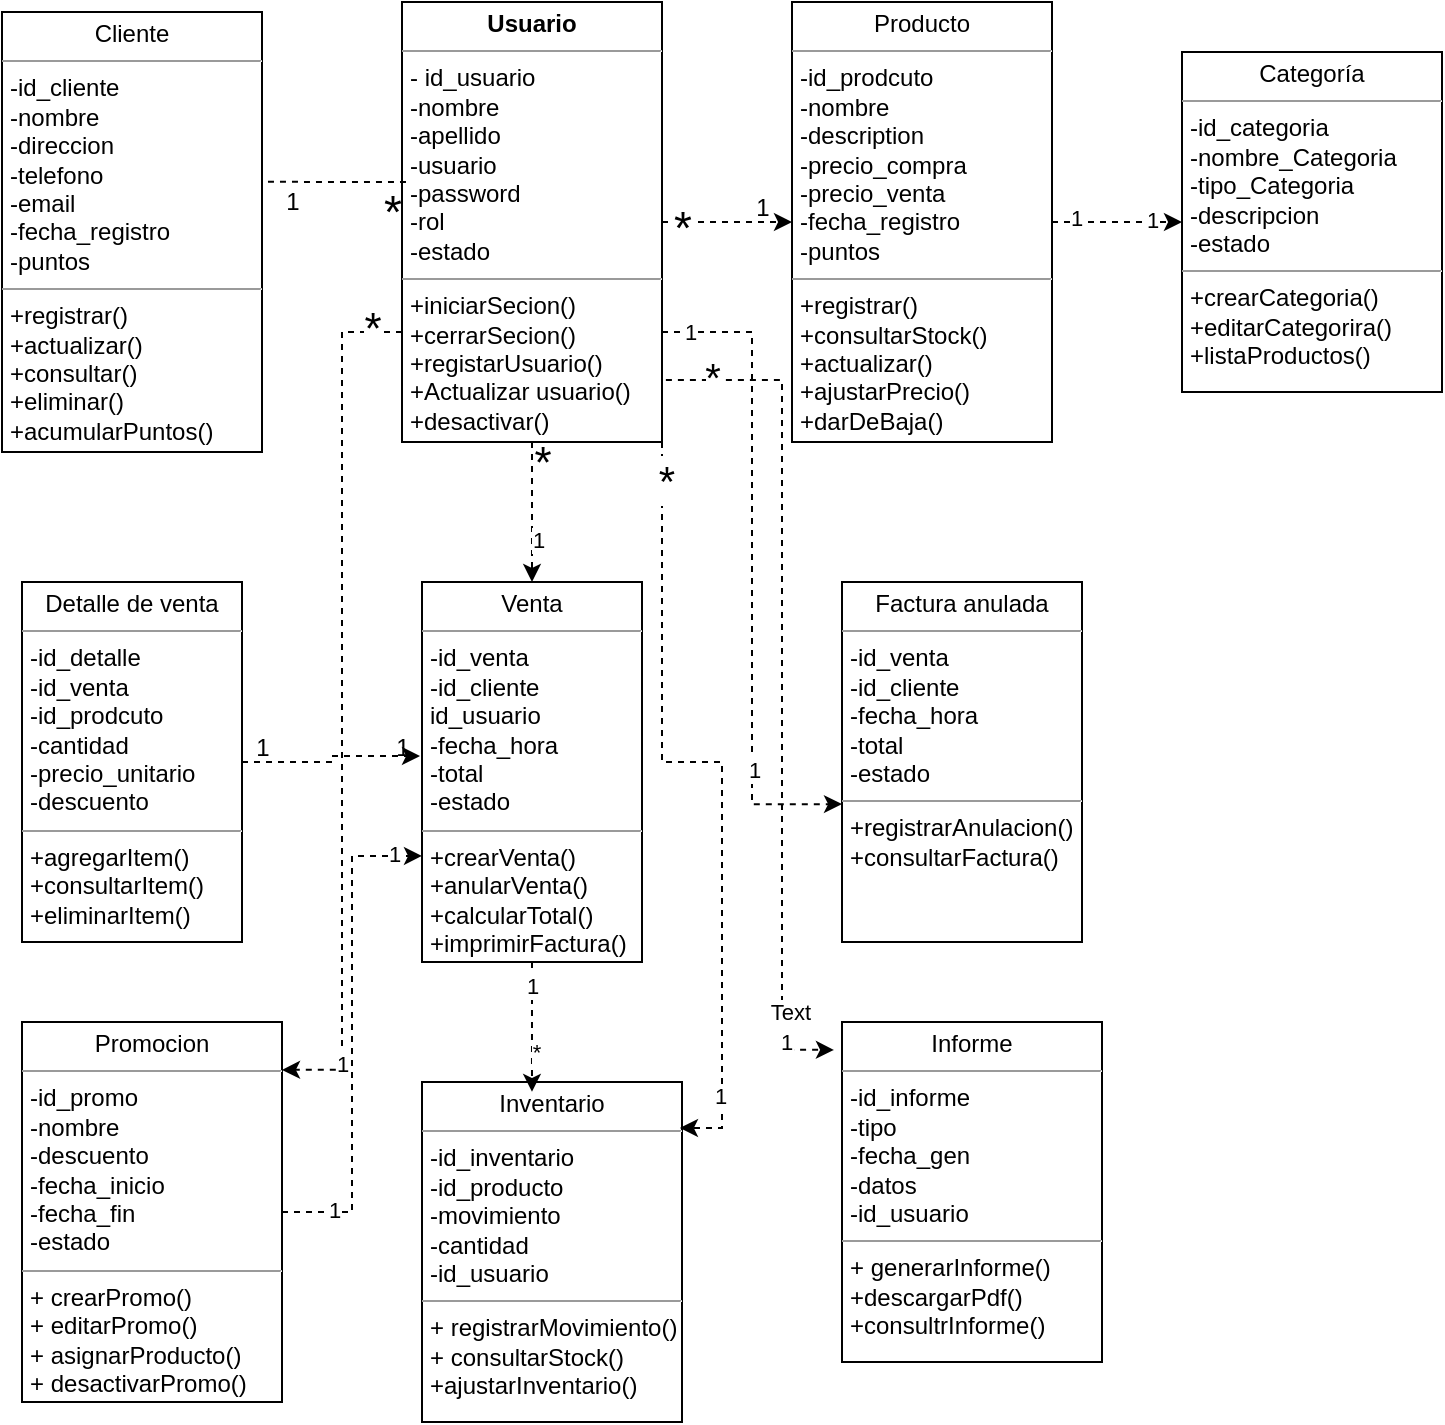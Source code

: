 <mxfile version="26.2.13">
  <diagram name="Page-1" id="c4acf3e9-155e-7222-9cf6-157b1a14988f">
    <mxGraphModel dx="874" dy="465" grid="1" gridSize="10" guides="1" tooltips="1" connect="1" arrows="1" fold="1" page="1" pageScale="1" pageWidth="850" pageHeight="1100" background="none" math="0" shadow="0">
      <root>
        <mxCell id="0" />
        <mxCell id="1" parent="0" />
        <mxCell id="5d2195bd80daf111-12" value="&lt;p style=&quot;margin:0px;margin-top:4px;text-align:center;&quot;&gt;Promocion&lt;/p&gt;&lt;hr size=&quot;1&quot;&gt;&lt;p style=&quot;margin:0px;margin-left:4px;&quot;&gt;-id_promo&lt;/p&gt;&lt;p style=&quot;margin:0px;margin-left:4px;&quot;&gt;-nombre&lt;/p&gt;&lt;p style=&quot;margin:0px;margin-left:4px;&quot;&gt;-descuento&lt;/p&gt;&lt;p style=&quot;margin:0px;margin-left:4px;&quot;&gt;-fecha_inicio&lt;/p&gt;&lt;p style=&quot;margin:0px;margin-left:4px;&quot;&gt;-fecha_fin&lt;/p&gt;&lt;p style=&quot;margin:0px;margin-left:4px;&quot;&gt;-estado&lt;/p&gt;&lt;hr size=&quot;1&quot;&gt;&lt;p style=&quot;margin:0px;margin-left:4px;&quot;&gt;+ crearPromo()&lt;/p&gt;&lt;p style=&quot;margin:0px;margin-left:4px;&quot;&gt;+ editarPromo()&lt;/p&gt;&lt;p style=&quot;margin:0px;margin-left:4px;&quot;&gt;+ asignarProducto()&lt;/p&gt;&lt;p style=&quot;margin:0px;margin-left:4px;&quot;&gt;+ desactivarPromo()&lt;/p&gt;" style="verticalAlign=top;align=left;overflow=fill;fontSize=12;fontFamily=Helvetica;html=1;rounded=0;shadow=0;comic=0;labelBackgroundColor=none;strokeWidth=1" parent="1" vertex="1">
          <mxGeometry x="90" y="550" width="130" height="190" as="geometry" />
        </mxCell>
        <mxCell id="qse9XFh510241VXXL6U8-21" style="edgeStyle=orthogonalEdgeStyle;rounded=0;orthogonalLoop=1;jettySize=auto;html=1;entryX=0;entryY=0.5;entryDx=0;entryDy=0;dashed=1;" edge="1" parent="1" source="5d2195bd80daf111-18" target="qse9XFh510241VXXL6U8-1">
          <mxGeometry relative="1" as="geometry" />
        </mxCell>
        <mxCell id="qse9XFh510241VXXL6U8-22" value="*" style="edgeLabel;html=1;align=center;verticalAlign=middle;resizable=0;points=[];fontSize=23;" vertex="1" connectable="0" parent="qse9XFh510241VXXL6U8-21">
          <mxGeometry x="-0.7" relative="1" as="geometry">
            <mxPoint y="3" as="offset" />
          </mxGeometry>
        </mxCell>
        <mxCell id="qse9XFh510241VXXL6U8-28" style="edgeStyle=orthogonalEdgeStyle;rounded=0;orthogonalLoop=1;jettySize=auto;html=1;entryX=0.5;entryY=0;entryDx=0;entryDy=0;dashed=1;" edge="1" parent="1" source="5d2195bd80daf111-18" target="5d2195bd80daf111-20">
          <mxGeometry relative="1" as="geometry" />
        </mxCell>
        <mxCell id="qse9XFh510241VXXL6U8-29" value="&lt;font style=&quot;font-size: 22px;&quot;&gt;*&lt;/font&gt;" style="edgeLabel;html=1;align=center;verticalAlign=middle;resizable=0;points=[];" vertex="1" connectable="0" parent="qse9XFh510241VXXL6U8-28">
          <mxGeometry x="-0.686" y="1" relative="1" as="geometry">
            <mxPoint x="4" as="offset" />
          </mxGeometry>
        </mxCell>
        <mxCell id="qse9XFh510241VXXL6U8-30" value="1" style="edgeLabel;html=1;align=center;verticalAlign=middle;resizable=0;points=[];" vertex="1" connectable="0" parent="qse9XFh510241VXXL6U8-28">
          <mxGeometry x="0.4" y="3" relative="1" as="geometry">
            <mxPoint as="offset" />
          </mxGeometry>
        </mxCell>
        <mxCell id="qse9XFh510241VXXL6U8-36" style="edgeStyle=orthogonalEdgeStyle;rounded=0;orthogonalLoop=1;jettySize=auto;html=1;exitX=1;exitY=0.75;exitDx=0;exitDy=0;entryX=0;entryY=0.617;entryDx=0;entryDy=0;entryPerimeter=0;dashed=1;" edge="1" parent="1" source="5d2195bd80daf111-18" target="qse9XFh510241VXXL6U8-5">
          <mxGeometry relative="1" as="geometry">
            <mxPoint x="490" y="440" as="targetPoint" />
          </mxGeometry>
        </mxCell>
        <mxCell id="qse9XFh510241VXXL6U8-37" value="1" style="edgeLabel;html=1;align=center;verticalAlign=middle;resizable=0;points=[];" vertex="1" connectable="0" parent="qse9XFh510241VXXL6U8-36">
          <mxGeometry x="-0.914" relative="1" as="geometry">
            <mxPoint as="offset" />
          </mxGeometry>
        </mxCell>
        <mxCell id="qse9XFh510241VXXL6U8-38" value="1" style="edgeLabel;html=1;align=center;verticalAlign=middle;resizable=0;points=[];" vertex="1" connectable="0" parent="qse9XFh510241VXXL6U8-36">
          <mxGeometry x="0.619" y="1" relative="1" as="geometry">
            <mxPoint as="offset" />
          </mxGeometry>
        </mxCell>
        <mxCell id="5d2195bd80daf111-18" value="&lt;p style=&quot;margin:0px;margin-top:4px;text-align:center;&quot;&gt;&lt;b&gt;Usuario&lt;/b&gt;&lt;/p&gt;&lt;hr size=&quot;1&quot;&gt;&lt;p style=&quot;margin:0px;margin-left:4px;&quot;&gt;- id_usuario&lt;/p&gt;&lt;p style=&quot;margin:0px;margin-left:4px;&quot;&gt;-nombre&lt;/p&gt;&lt;p style=&quot;margin:0px;margin-left:4px;&quot;&gt;-apellido&amp;nbsp;&lt;/p&gt;&lt;p style=&quot;margin:0px;margin-left:4px;&quot;&gt;-usuario&lt;/p&gt;&lt;p style=&quot;margin:0px;margin-left:4px;&quot;&gt;-password&lt;/p&gt;&lt;p style=&quot;margin:0px;margin-left:4px;&quot;&gt;-rol&lt;/p&gt;&lt;p style=&quot;margin:0px;margin-left:4px;&quot;&gt;-estado&lt;/p&gt;&lt;hr size=&quot;1&quot;&gt;&lt;p style=&quot;margin:0px;margin-left:4px;&quot;&gt;+iniciarSecion()&lt;/p&gt;&lt;p style=&quot;margin:0px;margin-left:4px;&quot;&gt;+cerrarSecion()&lt;/p&gt;&lt;p style=&quot;margin:0px;margin-left:4px;&quot;&gt;+registarUsuario()&lt;/p&gt;&lt;p style=&quot;margin:0px;margin-left:4px;&quot;&gt;+Actualizar usuario()&lt;/p&gt;&lt;p style=&quot;margin:0px;margin-left:4px;&quot;&gt;+desactivar()&lt;/p&gt;" style="verticalAlign=top;align=left;overflow=fill;fontSize=12;fontFamily=Helvetica;html=1;rounded=0;shadow=0;comic=0;labelBackgroundColor=none;strokeWidth=1" parent="1" vertex="1">
          <mxGeometry x="280" y="40" width="130" height="220" as="geometry" />
        </mxCell>
        <mxCell id="5d2195bd80daf111-19" value="&lt;p style=&quot;margin:0px;margin-top:4px;text-align:center;&quot;&gt;Cliente&lt;/p&gt;&lt;hr size=&quot;1&quot;&gt;&lt;p style=&quot;margin:0px;margin-left:4px;&quot;&gt;-id_cliente&lt;/p&gt;&lt;p style=&quot;margin:0px;margin-left:4px;&quot;&gt;-nombre&lt;/p&gt;&lt;p style=&quot;margin:0px;margin-left:4px;&quot;&gt;-direccion&lt;/p&gt;&lt;p style=&quot;margin:0px;margin-left:4px;&quot;&gt;-telefono&lt;/p&gt;&lt;p style=&quot;margin:0px;margin-left:4px;&quot;&gt;-email&lt;/p&gt;&lt;p style=&quot;margin:0px;margin-left:4px;&quot;&gt;-fecha_registro&lt;/p&gt;&lt;p style=&quot;margin:0px;margin-left:4px;&quot;&gt;-puntos&lt;/p&gt;&lt;hr size=&quot;1&quot;&gt;&lt;p style=&quot;margin:0px;margin-left:4px;&quot;&gt;+registrar()&lt;/p&gt;&lt;p style=&quot;margin:0px;margin-left:4px;&quot;&gt;+actualizar()&lt;/p&gt;&lt;p style=&quot;margin:0px;margin-left:4px;&quot;&gt;+consultar()&lt;/p&gt;&lt;p style=&quot;margin:0px;margin-left:4px;&quot;&gt;+eliminar()&lt;/p&gt;&lt;p style=&quot;margin:0px;margin-left:4px;&quot;&gt;+acumularPuntos()&lt;/p&gt;" style="verticalAlign=top;align=left;overflow=fill;fontSize=12;fontFamily=Helvetica;html=1;rounded=0;shadow=0;comic=0;labelBackgroundColor=none;strokeWidth=1" parent="1" vertex="1">
          <mxGeometry x="80" y="45" width="130" height="220" as="geometry" />
        </mxCell>
        <mxCell id="5d2195bd80daf111-20" value="&lt;p style=&quot;margin:0px;margin-top:4px;text-align:center;&quot;&gt;Venta&lt;/p&gt;&lt;hr size=&quot;1&quot;&gt;&lt;p style=&quot;margin:0px;margin-left:4px;&quot;&gt;-id_venta&lt;/p&gt;&lt;p style=&quot;margin:0px;margin-left:4px;&quot;&gt;-id_cliente&lt;/p&gt;&lt;p style=&quot;margin:0px;margin-left:4px;&quot;&gt;id_usuario&lt;/p&gt;&lt;p style=&quot;margin:0px;margin-left:4px;&quot;&gt;-fecha_hora&lt;/p&gt;&lt;p style=&quot;margin:0px;margin-left:4px;&quot;&gt;-total&lt;/p&gt;&lt;p style=&quot;margin:0px;margin-left:4px;&quot;&gt;-estado&lt;/p&gt;&lt;hr size=&quot;1&quot;&gt;&lt;p style=&quot;margin:0px;margin-left:4px;&quot;&gt;+crearVenta()&lt;/p&gt;&lt;p style=&quot;margin:0px;margin-left:4px;&quot;&gt;+anularVenta()&lt;/p&gt;&lt;p style=&quot;margin:0px;margin-left:4px;&quot;&gt;+calcularTotal()&lt;/p&gt;&lt;p style=&quot;margin:0px;margin-left:4px;&quot;&gt;+imprimirFactura()&lt;/p&gt;" style="verticalAlign=top;align=left;overflow=fill;fontSize=12;fontFamily=Helvetica;html=1;rounded=0;shadow=0;comic=0;labelBackgroundColor=none;strokeWidth=1" parent="1" vertex="1">
          <mxGeometry x="290" y="330" width="110" height="190" as="geometry" />
        </mxCell>
        <mxCell id="qse9XFh510241VXXL6U8-24" value="" style="edgeStyle=orthogonalEdgeStyle;rounded=0;orthogonalLoop=1;jettySize=auto;html=1;dashed=1;" edge="1" parent="1" source="qse9XFh510241VXXL6U8-1" target="qse9XFh510241VXXL6U8-3">
          <mxGeometry relative="1" as="geometry" />
        </mxCell>
        <mxCell id="qse9XFh510241VXXL6U8-26" value="1" style="edgeLabel;html=1;align=center;verticalAlign=middle;resizable=0;points=[];" vertex="1" connectable="0" parent="qse9XFh510241VXXL6U8-24">
          <mxGeometry x="-0.633" y="2" relative="1" as="geometry">
            <mxPoint as="offset" />
          </mxGeometry>
        </mxCell>
        <mxCell id="qse9XFh510241VXXL6U8-27" value="1" style="edgeLabel;html=1;align=center;verticalAlign=middle;resizable=0;points=[];" vertex="1" connectable="0" parent="qse9XFh510241VXXL6U8-24">
          <mxGeometry x="0.533" y="1" relative="1" as="geometry">
            <mxPoint as="offset" />
          </mxGeometry>
        </mxCell>
        <mxCell id="qse9XFh510241VXXL6U8-1" value="&lt;p style=&quot;margin:0px;margin-top:4px;text-align:center;&quot;&gt;Producto&lt;/p&gt;&lt;hr size=&quot;1&quot;&gt;&lt;p style=&quot;margin:0px;margin-left:4px;&quot;&gt;-id_prodcuto&lt;/p&gt;&lt;p style=&quot;margin:0px;margin-left:4px;&quot;&gt;-nombre&lt;/p&gt;&lt;p style=&quot;margin:0px;margin-left:4px;&quot;&gt;-description&lt;/p&gt;&lt;p style=&quot;margin:0px;margin-left:4px;&quot;&gt;-precio_compra&lt;/p&gt;&lt;p style=&quot;margin:0px;margin-left:4px;&quot;&gt;-precio_venta&lt;/p&gt;&lt;p style=&quot;margin:0px;margin-left:4px;&quot;&gt;-fecha_registro&lt;/p&gt;&lt;p style=&quot;margin:0px;margin-left:4px;&quot;&gt;-puntos&lt;/p&gt;&lt;hr size=&quot;1&quot;&gt;&lt;p style=&quot;margin:0px;margin-left:4px;&quot;&gt;+registrar()&lt;/p&gt;&lt;p style=&quot;margin:0px;margin-left:4px;&quot;&gt;+consultarStock()&lt;/p&gt;&lt;p style=&quot;margin:0px;margin-left:4px;&quot;&gt;+actualizar()&lt;/p&gt;&lt;p style=&quot;margin:0px;margin-left:4px;&quot;&gt;+ajustarPrecio()&lt;/p&gt;&lt;p style=&quot;margin:0px;margin-left:4px;&quot;&gt;+darDeBaja()&lt;/p&gt;&lt;p style=&quot;margin:0px;margin-left:4px;&quot;&gt;&lt;br&gt;&lt;/p&gt;" style="verticalAlign=top;align=left;overflow=fill;fontSize=12;fontFamily=Helvetica;html=1;rounded=0;shadow=0;comic=0;labelBackgroundColor=none;strokeWidth=1" vertex="1" parent="1">
          <mxGeometry x="475" y="40" width="130" height="220" as="geometry" />
        </mxCell>
        <mxCell id="qse9XFh510241VXXL6U8-3" value="&lt;p style=&quot;margin:0px;margin-top:4px;text-align:center;&quot;&gt;Categoría&lt;/p&gt;&lt;hr size=&quot;1&quot;&gt;&lt;p style=&quot;margin:0px;margin-left:4px;&quot;&gt;-id_categoria&lt;br&gt;&lt;/p&gt;&lt;p style=&quot;margin:0px;margin-left:4px;&quot;&gt;-nombre_Categoria&lt;/p&gt;&lt;p style=&quot;margin:0px;margin-left:4px;&quot;&gt;-tipo_Categoria&lt;/p&gt;&lt;p style=&quot;margin:0px;margin-left:4px;&quot;&gt;-descripcion&lt;/p&gt;&lt;p style=&quot;margin:0px;margin-left:4px;&quot;&gt;-estado&lt;/p&gt;&lt;hr size=&quot;1&quot;&gt;&lt;p style=&quot;margin:0px;margin-left:4px;&quot;&gt;+crearCategoria()&lt;/p&gt;&lt;p style=&quot;margin:0px;margin-left:4px;&quot;&gt;+editarCategorira()&lt;/p&gt;&lt;p style=&quot;margin:0px;margin-left:4px;&quot;&gt;+listaProductos()&lt;/p&gt;" style="verticalAlign=top;align=left;overflow=fill;fontSize=12;fontFamily=Helvetica;html=1;rounded=0;shadow=0;comic=0;labelBackgroundColor=none;strokeWidth=1;" vertex="1" parent="1">
          <mxGeometry x="670" y="65" width="130" height="170" as="geometry" />
        </mxCell>
        <mxCell id="qse9XFh510241VXXL6U8-4" value="&lt;p style=&quot;margin:0px;margin-top:4px;text-align:center;&quot;&gt;Detalle de venta&lt;/p&gt;&lt;hr size=&quot;1&quot;&gt;&lt;p style=&quot;margin:0px;margin-left:4px;&quot;&gt;-id_detalle&lt;/p&gt;&lt;p style=&quot;margin:0px;margin-left:4px;&quot;&gt;-id_venta&lt;/p&gt;&lt;p style=&quot;margin:0px;margin-left:4px;&quot;&gt;-id_prodcuto&lt;/p&gt;&lt;p style=&quot;margin:0px;margin-left:4px;&quot;&gt;-cantidad&lt;/p&gt;&lt;p style=&quot;margin:0px;margin-left:4px;&quot;&gt;-precio_unitario&lt;/p&gt;&lt;p style=&quot;margin:0px;margin-left:4px;&quot;&gt;-descuento&lt;/p&gt;&lt;hr size=&quot;1&quot;&gt;&lt;p style=&quot;margin:0px;margin-left:4px;&quot;&gt;+agregarItem()&lt;/p&gt;&lt;p style=&quot;margin:0px;margin-left:4px;&quot;&gt;+consultarItem()&lt;/p&gt;&lt;p style=&quot;margin:0px;margin-left:4px;&quot;&gt;+eliminarItem()&lt;/p&gt;" style="verticalAlign=top;align=left;overflow=fill;fontSize=12;fontFamily=Helvetica;html=1;rounded=0;shadow=0;comic=0;labelBackgroundColor=none;strokeWidth=1;movable=1;resizable=1;rotatable=1;deletable=1;editable=1;locked=0;connectable=1;" vertex="1" parent="1">
          <mxGeometry x="90" y="330" width="110" height="180" as="geometry" />
        </mxCell>
        <mxCell id="qse9XFh510241VXXL6U8-5" value="&lt;p style=&quot;margin:0px;margin-top:4px;text-align:center;&quot;&gt;Factura anulada&lt;/p&gt;&lt;hr size=&quot;1&quot;&gt;&lt;p style=&quot;margin:0px;margin-left:4px;&quot;&gt;-id_venta&lt;/p&gt;&lt;p style=&quot;margin:0px;margin-left:4px;&quot;&gt;-id_cliente&lt;/p&gt;&lt;p style=&quot;margin:0px;margin-left:4px;&quot;&gt;-fecha_hora&lt;/p&gt;&lt;p style=&quot;margin:0px;margin-left:4px;&quot;&gt;-total&lt;/p&gt;&lt;p style=&quot;margin:0px;margin-left:4px;&quot;&gt;-estado&lt;/p&gt;&lt;hr size=&quot;1&quot;&gt;&lt;p style=&quot;margin:0px;margin-left:4px;&quot;&gt;+registrarAnulacion()&lt;/p&gt;&lt;p style=&quot;margin:0px;margin-left:4px;&quot;&gt;+consultarFactura()&lt;/p&gt;" style="verticalAlign=top;align=left;overflow=fill;fontSize=12;fontFamily=Helvetica;html=1;rounded=0;shadow=0;comic=0;labelBackgroundColor=none;strokeWidth=1;movable=1;resizable=1;rotatable=1;deletable=1;editable=1;locked=0;connectable=1;" vertex="1" parent="1">
          <mxGeometry x="500" y="330" width="120" height="180" as="geometry" />
        </mxCell>
        <mxCell id="qse9XFh510241VXXL6U8-6" value="&lt;p style=&quot;margin:0px;margin-top:4px;text-align:center;&quot;&gt;Informe&lt;/p&gt;&lt;hr size=&quot;1&quot;&gt;&lt;p style=&quot;margin:0px;margin-left:4px;&quot;&gt;-id_informe&lt;/p&gt;&lt;p style=&quot;margin:0px;margin-left:4px;&quot;&gt;-tipo&lt;/p&gt;&lt;p style=&quot;margin:0px;margin-left:4px;&quot;&gt;-fecha_gen&lt;/p&gt;&lt;p style=&quot;margin:0px;margin-left:4px;&quot;&gt;-datos&lt;/p&gt;&lt;p style=&quot;margin:0px;margin-left:4px;&quot;&gt;-id_usuario&lt;/p&gt;&lt;hr size=&quot;1&quot;&gt;&lt;p style=&quot;margin:0px;margin-left:4px;&quot;&gt;+ generarInforme()&lt;br&gt;&lt;/p&gt;&lt;p style=&quot;margin:0px;margin-left:4px;&quot;&gt;+descargarPdf()&lt;/p&gt;&lt;p style=&quot;margin:0px;margin-left:4px;&quot;&gt;+consultrInforme()&lt;/p&gt;" style="verticalAlign=top;align=left;overflow=fill;fontSize=12;fontFamily=Helvetica;html=1;rounded=0;shadow=0;comic=0;labelBackgroundColor=none;strokeWidth=1" vertex="1" parent="1">
          <mxGeometry x="500" y="550" width="130" height="170" as="geometry" />
        </mxCell>
        <mxCell id="qse9XFh510241VXXL6U8-7" value="&lt;p style=&quot;margin:0px;margin-top:4px;text-align:center;&quot;&gt;Inventario&lt;/p&gt;&lt;hr size=&quot;1&quot;&gt;&lt;p style=&quot;margin:0px;margin-left:4px;&quot;&gt;-id_inventario&lt;br&gt;&lt;/p&gt;&lt;p style=&quot;margin:0px;margin-left:4px;&quot;&gt;-id_producto&lt;/p&gt;&lt;p style=&quot;margin:0px;margin-left:4px;&quot;&gt;-movimiento&lt;/p&gt;&lt;p style=&quot;margin:0px;margin-left:4px;&quot;&gt;-cantidad&lt;/p&gt;&lt;p style=&quot;margin:0px;margin-left:4px;&quot;&gt;-id_usuario&lt;/p&gt;&lt;hr size=&quot;1&quot;&gt;&lt;p style=&quot;margin:0px;margin-left:4px;&quot;&gt;+ registrarMovimiento()&lt;/p&gt;&lt;p style=&quot;margin:0px;margin-left:4px;&quot;&gt;+ consultarStock()&lt;/p&gt;&lt;p style=&quot;margin:0px;margin-left:4px;&quot;&gt;+ajustarInventario()&lt;/p&gt;" style="verticalAlign=top;align=left;overflow=fill;fontSize=12;fontFamily=Helvetica;html=1;rounded=0;shadow=0;comic=0;labelBackgroundColor=none;strokeWidth=1" vertex="1" parent="1">
          <mxGeometry x="290" y="580" width="130" height="170" as="geometry" />
        </mxCell>
        <mxCell id="qse9XFh510241VXXL6U8-15" value="" style="endArrow=none;dashed=1;html=1;rounded=0;exitX=1.023;exitY=0.386;exitDx=0;exitDy=0;exitPerimeter=0;entryX=0.733;entryY=0.125;entryDx=0;entryDy=0;entryPerimeter=0;" edge="1" parent="1" source="5d2195bd80daf111-19" target="qse9XFh510241VXXL6U8-16">
          <mxGeometry width="50" height="50" relative="1" as="geometry">
            <mxPoint x="330" y="180" as="sourcePoint" />
            <mxPoint x="290" y="130" as="targetPoint" />
          </mxGeometry>
        </mxCell>
        <mxCell id="qse9XFh510241VXXL6U8-16" value="*" style="text;html=1;align=center;verticalAlign=middle;resizable=0;points=[];autosize=1;strokeColor=none;fillColor=none;fontSize=23;" vertex="1" parent="1">
          <mxGeometry x="260" y="125" width="30" height="40" as="geometry" />
        </mxCell>
        <mxCell id="qse9XFh510241VXXL6U8-17" value="1" style="text;html=1;align=center;verticalAlign=middle;resizable=0;points=[];autosize=1;strokeColor=none;fillColor=none;" vertex="1" parent="1">
          <mxGeometry x="210" y="125" width="30" height="30" as="geometry" />
        </mxCell>
        <mxCell id="qse9XFh510241VXXL6U8-23" value="1" style="text;html=1;align=center;verticalAlign=middle;resizable=0;points=[];autosize=1;strokeColor=none;fillColor=none;" vertex="1" parent="1">
          <mxGeometry x="445" y="128" width="30" height="30" as="geometry" />
        </mxCell>
        <mxCell id="qse9XFh510241VXXL6U8-31" style="edgeStyle=orthogonalEdgeStyle;rounded=0;orthogonalLoop=1;jettySize=auto;html=1;entryX=-0.009;entryY=0.458;entryDx=0;entryDy=0;entryPerimeter=0;dashed=1;" edge="1" parent="1" source="qse9XFh510241VXXL6U8-4" target="5d2195bd80daf111-20">
          <mxGeometry relative="1" as="geometry" />
        </mxCell>
        <mxCell id="qse9XFh510241VXXL6U8-32" value="1" style="text;html=1;align=center;verticalAlign=middle;resizable=0;points=[];autosize=1;strokeColor=none;fillColor=none;" vertex="1" parent="1">
          <mxGeometry x="195" y="398" width="30" height="30" as="geometry" />
        </mxCell>
        <mxCell id="qse9XFh510241VXXL6U8-33" value="1" style="text;html=1;align=center;verticalAlign=middle;resizable=0;points=[];autosize=1;strokeColor=none;fillColor=none;" vertex="1" parent="1">
          <mxGeometry x="265" y="398" width="30" height="30" as="geometry" />
        </mxCell>
        <mxCell id="qse9XFh510241VXXL6U8-39" style="edgeStyle=orthogonalEdgeStyle;rounded=0;orthogonalLoop=1;jettySize=auto;html=1;entryX=0;entryY=0.721;entryDx=0;entryDy=0;entryPerimeter=0;dashed=1;" edge="1" parent="1" source="5d2195bd80daf111-12" target="5d2195bd80daf111-20">
          <mxGeometry relative="1" as="geometry" />
        </mxCell>
        <mxCell id="qse9XFh510241VXXL6U8-40" value="1" style="edgeLabel;html=1;align=center;verticalAlign=middle;resizable=0;points=[];" vertex="1" connectable="0" parent="qse9XFh510241VXXL6U8-39">
          <mxGeometry x="-0.794" y="1" relative="1" as="geometry">
            <mxPoint as="offset" />
          </mxGeometry>
        </mxCell>
        <mxCell id="qse9XFh510241VXXL6U8-41" value="1" style="edgeLabel;html=1;align=center;verticalAlign=middle;resizable=0;points=[];" vertex="1" connectable="0" parent="qse9XFh510241VXXL6U8-39">
          <mxGeometry x="0.885" y="1" relative="1" as="geometry">
            <mxPoint as="offset" />
          </mxGeometry>
        </mxCell>
        <mxCell id="qse9XFh510241VXXL6U8-42" style="edgeStyle=orthogonalEdgeStyle;rounded=0;orthogonalLoop=1;jettySize=auto;html=1;exitX=0;exitY=0.75;exitDx=0;exitDy=0;entryX=1;entryY=0.126;entryDx=0;entryDy=0;entryPerimeter=0;dashed=1;" edge="1" parent="1" source="5d2195bd80daf111-18" target="5d2195bd80daf111-12">
          <mxGeometry relative="1" as="geometry" />
        </mxCell>
        <mxCell id="qse9XFh510241VXXL6U8-43" value="&lt;font style=&quot;font-size: 22px;&quot;&gt;*&lt;/font&gt;" style="edgeLabel;html=1;align=center;verticalAlign=middle;resizable=0;points=[];" vertex="1" connectable="0" parent="qse9XFh510241VXXL6U8-42">
          <mxGeometry x="-0.93" y="-1" relative="1" as="geometry">
            <mxPoint as="offset" />
          </mxGeometry>
        </mxCell>
        <mxCell id="qse9XFh510241VXXL6U8-44" value="1" style="edgeLabel;html=1;align=center;verticalAlign=middle;resizable=0;points=[];" vertex="1" connectable="0" parent="qse9XFh510241VXXL6U8-42">
          <mxGeometry x="0.847" relative="1" as="geometry">
            <mxPoint as="offset" />
          </mxGeometry>
        </mxCell>
        <mxCell id="qse9XFh510241VXXL6U8-45" style="edgeStyle=orthogonalEdgeStyle;rounded=0;orthogonalLoop=1;jettySize=auto;html=1;exitX=1.015;exitY=0.859;exitDx=0;exitDy=0;entryX=-0.031;entryY=0.082;entryDx=0;entryDy=0;entryPerimeter=0;dashed=1;exitPerimeter=0;" edge="1" parent="1" source="5d2195bd80daf111-18" target="qse9XFh510241VXXL6U8-6">
          <mxGeometry relative="1" as="geometry">
            <Array as="points">
              <mxPoint x="470" y="229" />
              <mxPoint x="470" y="564" />
            </Array>
          </mxGeometry>
        </mxCell>
        <mxCell id="qse9XFh510241VXXL6U8-46" value="&lt;font style=&quot;font-size: 20px;&quot;&gt;*&lt;/font&gt;" style="edgeLabel;html=1;align=center;verticalAlign=middle;resizable=0;points=[];" vertex="1" connectable="0" parent="qse9XFh510241VXXL6U8-45">
          <mxGeometry x="-0.892" y="2" relative="1" as="geometry">
            <mxPoint as="offset" />
          </mxGeometry>
        </mxCell>
        <mxCell id="qse9XFh510241VXXL6U8-47" value="1" style="edgeLabel;html=1;align=center;verticalAlign=middle;resizable=0;points=[];" vertex="1" connectable="0" parent="qse9XFh510241VXXL6U8-45">
          <mxGeometry x="0.857" y="2" relative="1" as="geometry">
            <mxPoint as="offset" />
          </mxGeometry>
        </mxCell>
        <mxCell id="qse9XFh510241VXXL6U8-48" value="Text" style="edgeLabel;html=1;align=center;verticalAlign=middle;resizable=0;points=[];" vertex="1" connectable="0" parent="qse9XFh510241VXXL6U8-45">
          <mxGeometry x="0.785" y="4" relative="1" as="geometry">
            <mxPoint as="offset" />
          </mxGeometry>
        </mxCell>
        <mxCell id="qse9XFh510241VXXL6U8-49" style="edgeStyle=orthogonalEdgeStyle;rounded=0;orthogonalLoop=1;jettySize=auto;html=1;exitX=0.5;exitY=1;exitDx=0;exitDy=0;entryX=0.423;entryY=0.029;entryDx=0;entryDy=0;entryPerimeter=0;dashed=1;" edge="1" parent="1" source="5d2195bd80daf111-20" target="qse9XFh510241VXXL6U8-7">
          <mxGeometry relative="1" as="geometry" />
        </mxCell>
        <mxCell id="qse9XFh510241VXXL6U8-50" value="1" style="edgeLabel;html=1;align=center;verticalAlign=middle;resizable=0;points=[];" vertex="1" connectable="0" parent="qse9XFh510241VXXL6U8-49">
          <mxGeometry x="-0.63" relative="1" as="geometry">
            <mxPoint as="offset" />
          </mxGeometry>
        </mxCell>
        <mxCell id="qse9XFh510241VXXL6U8-51" value="*" style="edgeLabel;html=1;align=center;verticalAlign=middle;resizable=0;points=[];" vertex="1" connectable="0" parent="qse9XFh510241VXXL6U8-49">
          <mxGeometry x="0.386" y="2" relative="1" as="geometry">
            <mxPoint as="offset" />
          </mxGeometry>
        </mxCell>
        <mxCell id="qse9XFh510241VXXL6U8-54" style="edgeStyle=orthogonalEdgeStyle;rounded=0;orthogonalLoop=1;jettySize=auto;html=1;exitX=1;exitY=1;exitDx=0;exitDy=0;entryX=0.992;entryY=0.135;entryDx=0;entryDy=0;entryPerimeter=0;dashed=1;" edge="1" parent="1" source="5d2195bd80daf111-18" target="qse9XFh510241VXXL6U8-7">
          <mxGeometry relative="1" as="geometry" />
        </mxCell>
        <mxCell id="qse9XFh510241VXXL6U8-55" value="&lt;font style=&quot;font-size: 21px;&quot;&gt;*&lt;/font&gt;" style="edgeLabel;html=1;align=center;verticalAlign=middle;resizable=0;points=[];" vertex="1" connectable="0" parent="qse9XFh510241VXXL6U8-54">
          <mxGeometry x="-0.904" y="2" relative="1" as="geometry">
            <mxPoint as="offset" />
          </mxGeometry>
        </mxCell>
        <mxCell id="qse9XFh510241VXXL6U8-56" value="1" style="edgeLabel;html=1;align=center;verticalAlign=middle;resizable=0;points=[];" vertex="1" connectable="0" parent="qse9XFh510241VXXL6U8-54">
          <mxGeometry x="0.812" y="-1" relative="1" as="geometry">
            <mxPoint as="offset" />
          </mxGeometry>
        </mxCell>
      </root>
    </mxGraphModel>
  </diagram>
</mxfile>
